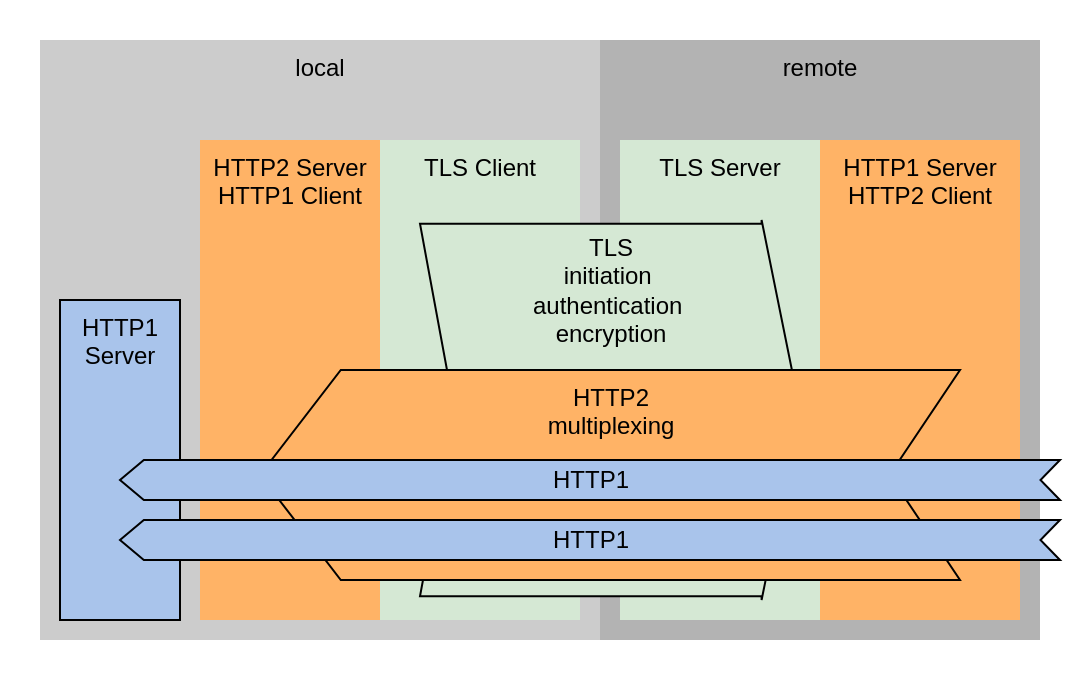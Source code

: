 <mxfile version="24.7.17">
  <diagram name="Page-1" id="Whb8RC3Au8cvX3wrGirA">
    <mxGraphModel dx="894" dy="581" grid="1" gridSize="10" guides="1" tooltips="1" connect="1" arrows="1" fold="1" page="1" pageScale="1" pageWidth="850" pageHeight="1100" math="0" shadow="0">
      <root>
        <mxCell id="0" />
        <mxCell id="1" parent="0" />
        <mxCell id="vVhd3XwVl_YpVuTGVh2o-1" value="" style="rounded=0;whiteSpace=wrap;html=1;strokeColor=none;" vertex="1" parent="1">
          <mxGeometry x="160" y="10" width="540" height="340" as="geometry" />
        </mxCell>
        <mxCell id="e_OSxrDLTewV0Rg9lFOJ-29" value="&lt;span style=&quot;text-wrap: nowrap;&quot;&gt;remote&lt;/span&gt;" style="html=1;whiteSpace=wrap;verticalAlign=top;fillColor=#B3B3B3;strokeColor=none;" parent="1" vertex="1">
          <mxGeometry x="460" y="30" width="220" height="300" as="geometry" />
        </mxCell>
        <mxCell id="e_OSxrDLTewV0Rg9lFOJ-25" value="&lt;span style=&quot;text-wrap: nowrap;&quot;&gt;HTTP1 Server&lt;/span&gt;&lt;div&gt;&lt;span style=&quot;text-wrap: nowrap;&quot;&gt;HTTP2 Client&lt;/span&gt;&lt;/div&gt;" style="html=1;whiteSpace=wrap;verticalAlign=top;fillColor=#FFB366;strokeColor=none;" parent="1" vertex="1">
          <mxGeometry x="570" y="80" width="100" height="240" as="geometry" />
        </mxCell>
        <mxCell id="e_OSxrDLTewV0Rg9lFOJ-27" value="&lt;span style=&quot;text-wrap: nowrap;&quot;&gt;local&lt;/span&gt;" style="html=1;whiteSpace=wrap;verticalAlign=top;fillColor=#CCCCCC;strokeColor=none;" parent="1" vertex="1">
          <mxGeometry x="180" y="30" width="280" height="300" as="geometry" />
        </mxCell>
        <mxCell id="e_OSxrDLTewV0Rg9lFOJ-28" value="&lt;span style=&quot;text-wrap: nowrap;&quot;&gt;HTTP1&lt;/span&gt;&lt;div&gt;&lt;span style=&quot;text-wrap: nowrap;&quot;&gt;Server&lt;/span&gt;&lt;/div&gt;" style="html=1;whiteSpace=wrap;verticalAlign=top;fillColor=#A9C4EB;strokeColor=default;" parent="1" vertex="1">
          <mxGeometry x="190" y="160" width="60" height="160" as="geometry" />
        </mxCell>
        <mxCell id="e_OSxrDLTewV0Rg9lFOJ-21" value="&lt;span style=&quot;text-wrap: nowrap;&quot;&gt;HTTP2 Server&lt;/span&gt;&lt;div&gt;&lt;span style=&quot;text-wrap: nowrap; background-color: initial;&quot;&gt;HTTP1 Client&lt;/span&gt;&lt;br&gt;&lt;/div&gt;" style="html=1;whiteSpace=wrap;verticalAlign=top;fillColor=#FFB366;strokeColor=none;" parent="1" vertex="1">
          <mxGeometry x="260" y="80" width="90" height="240" as="geometry" />
        </mxCell>
        <mxCell id="e_OSxrDLTewV0Rg9lFOJ-16" value="&lt;div&gt;&lt;span style=&quot;text-wrap: nowrap;&quot;&gt;TLS&lt;/span&gt;&lt;span style=&quot;text-wrap: nowrap; background-color: initial;&quot;&gt;&amp;nbsp;Client&lt;/span&gt;&lt;/div&gt;" style="html=1;whiteSpace=wrap;verticalAlign=top;fillColor=#D5E8D4;strokeColor=none;" parent="1" vertex="1">
          <mxGeometry x="350" y="80" width="100" height="240" as="geometry" />
        </mxCell>
        <mxCell id="e_OSxrDLTewV0Rg9lFOJ-5" value="" style="ellipse;whiteSpace=wrap;html=1;align=center;aspect=fixed;fillColor=none;strokeColor=none;resizable=0;perimeter=centerPerimeter;rotatable=0;allowArrows=0;points=[];outlineConnect=1;" parent="1" vertex="1">
          <mxGeometry x="460" y="130" width="10" height="10" as="geometry" />
        </mxCell>
        <mxCell id="e_OSxrDLTewV0Rg9lFOJ-13" value="&lt;div&gt;&lt;span style=&quot;text-wrap: nowrap;&quot;&gt;TLS Server&lt;/span&gt;&lt;/div&gt;" style="html=1;whiteSpace=wrap;verticalAlign=top;strokeColor=none;fillColor=#D5E8D4;" parent="1" vertex="1">
          <mxGeometry x="470" y="80" width="100" height="240" as="geometry" />
        </mxCell>
        <mxCell id="e_OSxrDLTewV0Rg9lFOJ-2" value="TLS&lt;div&gt;initiation&amp;nbsp;&lt;div&gt;authentication&amp;nbsp;&lt;/div&gt;&lt;div&gt;encryption&lt;/div&gt;&lt;/div&gt;" style="html=1;shadow=0;dashed=0;align=center;verticalAlign=top;shape=mxgraph.arrows2.arrow;dy=0.02;dx=19.2;notch=17.2;rotation=0;fillColor=#D5E8D4;strokeColor=default;horizontal=1;" parent="1" vertex="1">
          <mxGeometry x="370" y="120" width="190" height="190" as="geometry" />
        </mxCell>
        <mxCell id="e_OSxrDLTewV0Rg9lFOJ-19" value="HTTP2&lt;div&gt;multiplexing&lt;div&gt;&lt;br&gt;&lt;/div&gt;&lt;/div&gt;" style="html=1;shadow=0;dashed=0;align=center;verticalAlign=top;shape=mxgraph.arrows2.arrow;dy=0;dx=40.4;notch=35.2;flipH=1;fillColor=#FFB366;strokeColor=default;" parent="1" vertex="1">
          <mxGeometry x="290" y="195" width="350" height="105" as="geometry" />
        </mxCell>
        <mxCell id="e_OSxrDLTewV0Rg9lFOJ-26" value="HTTP1" style="html=1;shadow=0;dashed=0;align=center;verticalAlign=middle;shape=mxgraph.arrows2.arrow;dy=0;dx=11.92;notch=9.75;flipH=1;fillColor=#A9C4EB;strokeColor=default;" parent="1" vertex="1">
          <mxGeometry x="220" y="240" width="470" height="20" as="geometry" />
        </mxCell>
        <mxCell id="e_OSxrDLTewV0Rg9lFOJ-31" value="HTTP1" style="html=1;shadow=0;dashed=0;align=center;verticalAlign=middle;shape=mxgraph.arrows2.arrow;dy=0;dx=11.92;notch=9.75;flipH=1;fillColor=#A9C4EB;strokeColor=default;" parent="1" vertex="1">
          <mxGeometry x="220" y="270" width="470" height="20" as="geometry" />
        </mxCell>
      </root>
    </mxGraphModel>
  </diagram>
</mxfile>
